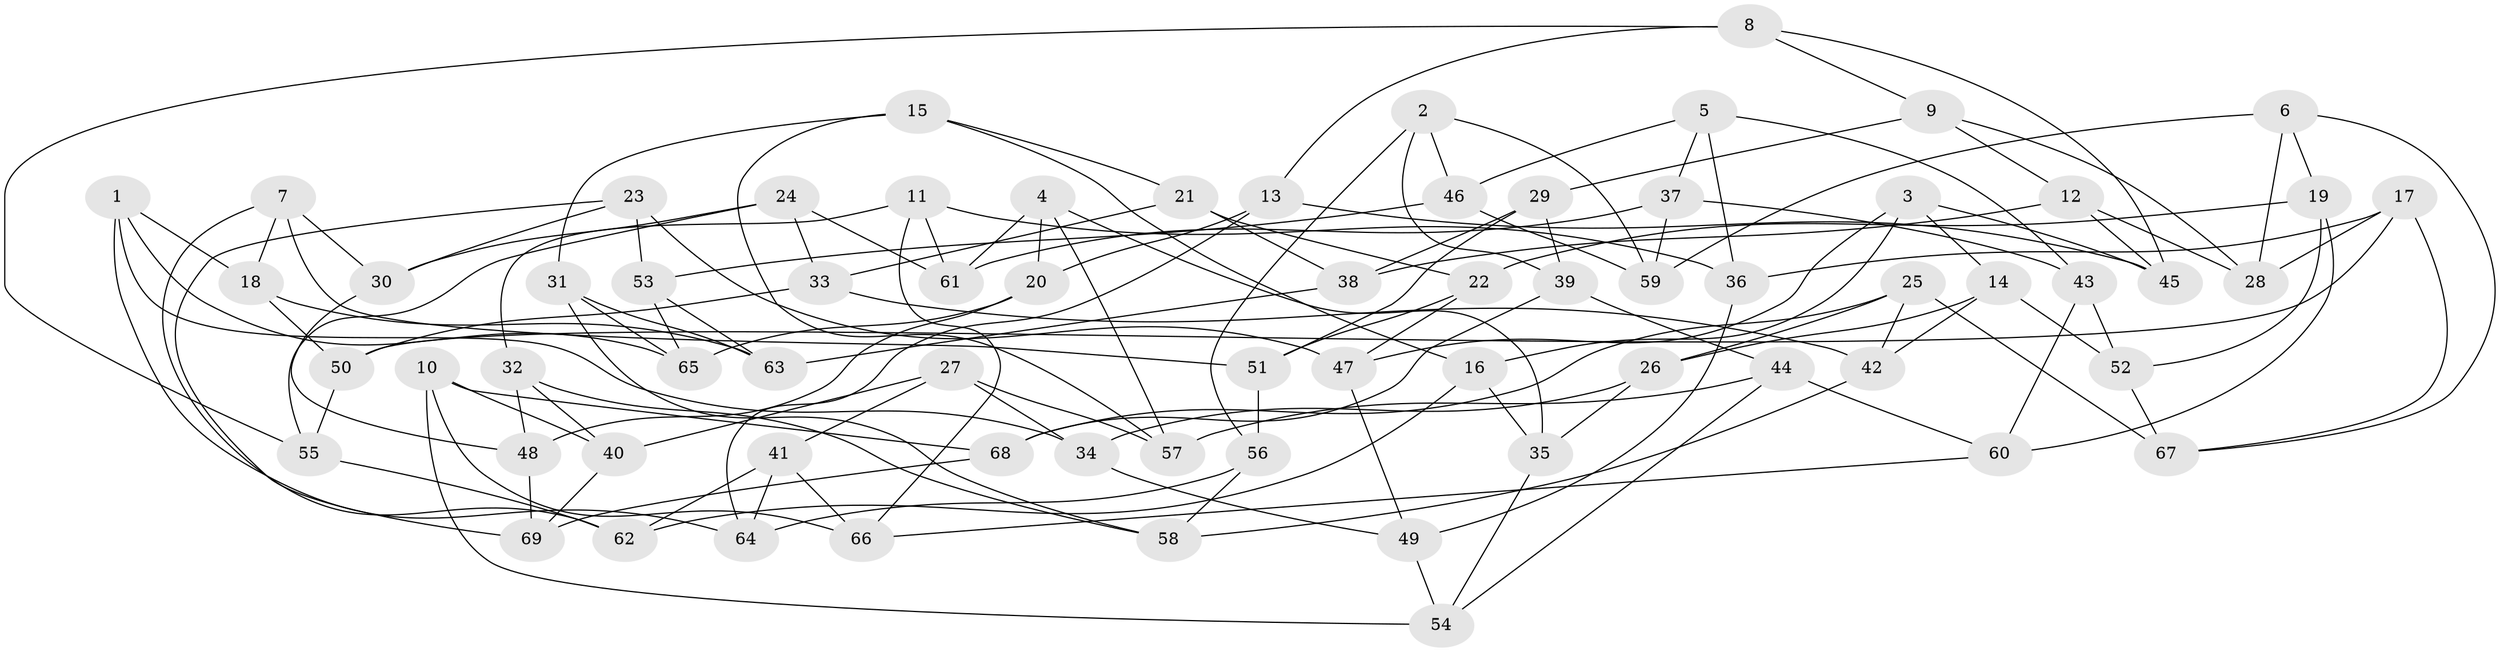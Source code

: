 // Generated by graph-tools (version 1.1) at 2025/02/03/09/25 03:02:54]
// undirected, 69 vertices, 138 edges
graph export_dot {
graph [start="1"]
  node [color=gray90,style=filled];
  1;
  2;
  3;
  4;
  5;
  6;
  7;
  8;
  9;
  10;
  11;
  12;
  13;
  14;
  15;
  16;
  17;
  18;
  19;
  20;
  21;
  22;
  23;
  24;
  25;
  26;
  27;
  28;
  29;
  30;
  31;
  32;
  33;
  34;
  35;
  36;
  37;
  38;
  39;
  40;
  41;
  42;
  43;
  44;
  45;
  46;
  47;
  48;
  49;
  50;
  51;
  52;
  53;
  54;
  55;
  56;
  57;
  58;
  59;
  60;
  61;
  62;
  63;
  64;
  65;
  66;
  67;
  68;
  69;
  1 -- 34;
  1 -- 18;
  1 -- 65;
  1 -- 64;
  2 -- 39;
  2 -- 46;
  2 -- 56;
  2 -- 59;
  3 -- 16;
  3 -- 14;
  3 -- 45;
  3 -- 47;
  4 -- 57;
  4 -- 61;
  4 -- 20;
  4 -- 35;
  5 -- 43;
  5 -- 36;
  5 -- 46;
  5 -- 37;
  6 -- 19;
  6 -- 67;
  6 -- 28;
  6 -- 59;
  7 -- 18;
  7 -- 30;
  7 -- 62;
  7 -- 51;
  8 -- 55;
  8 -- 45;
  8 -- 9;
  8 -- 13;
  9 -- 28;
  9 -- 29;
  9 -- 12;
  10 -- 54;
  10 -- 66;
  10 -- 68;
  10 -- 40;
  11 -- 66;
  11 -- 61;
  11 -- 32;
  11 -- 36;
  12 -- 28;
  12 -- 45;
  12 -- 38;
  13 -- 45;
  13 -- 64;
  13 -- 20;
  14 -- 26;
  14 -- 52;
  14 -- 42;
  15 -- 21;
  15 -- 57;
  15 -- 16;
  15 -- 31;
  16 -- 62;
  16 -- 35;
  17 -- 50;
  17 -- 28;
  17 -- 36;
  17 -- 67;
  18 -- 63;
  18 -- 50;
  19 -- 60;
  19 -- 52;
  19 -- 22;
  20 -- 65;
  20 -- 48;
  21 -- 33;
  21 -- 38;
  21 -- 22;
  22 -- 51;
  22 -- 47;
  23 -- 53;
  23 -- 47;
  23 -- 30;
  23 -- 69;
  24 -- 33;
  24 -- 61;
  24 -- 55;
  24 -- 30;
  25 -- 68;
  25 -- 67;
  25 -- 42;
  25 -- 26;
  26 -- 34;
  26 -- 35;
  27 -- 41;
  27 -- 40;
  27 -- 57;
  27 -- 34;
  29 -- 39;
  29 -- 38;
  29 -- 51;
  30 -- 48;
  31 -- 63;
  31 -- 65;
  31 -- 58;
  32 -- 58;
  32 -- 40;
  32 -- 48;
  33 -- 50;
  33 -- 42;
  34 -- 49;
  35 -- 54;
  36 -- 49;
  37 -- 43;
  37 -- 61;
  37 -- 59;
  38 -- 63;
  39 -- 68;
  39 -- 44;
  40 -- 69;
  41 -- 66;
  41 -- 62;
  41 -- 64;
  42 -- 58;
  43 -- 60;
  43 -- 52;
  44 -- 57;
  44 -- 54;
  44 -- 60;
  46 -- 53;
  46 -- 59;
  47 -- 49;
  48 -- 69;
  49 -- 54;
  50 -- 55;
  51 -- 56;
  52 -- 67;
  53 -- 63;
  53 -- 65;
  55 -- 62;
  56 -- 64;
  56 -- 58;
  60 -- 66;
  68 -- 69;
}
